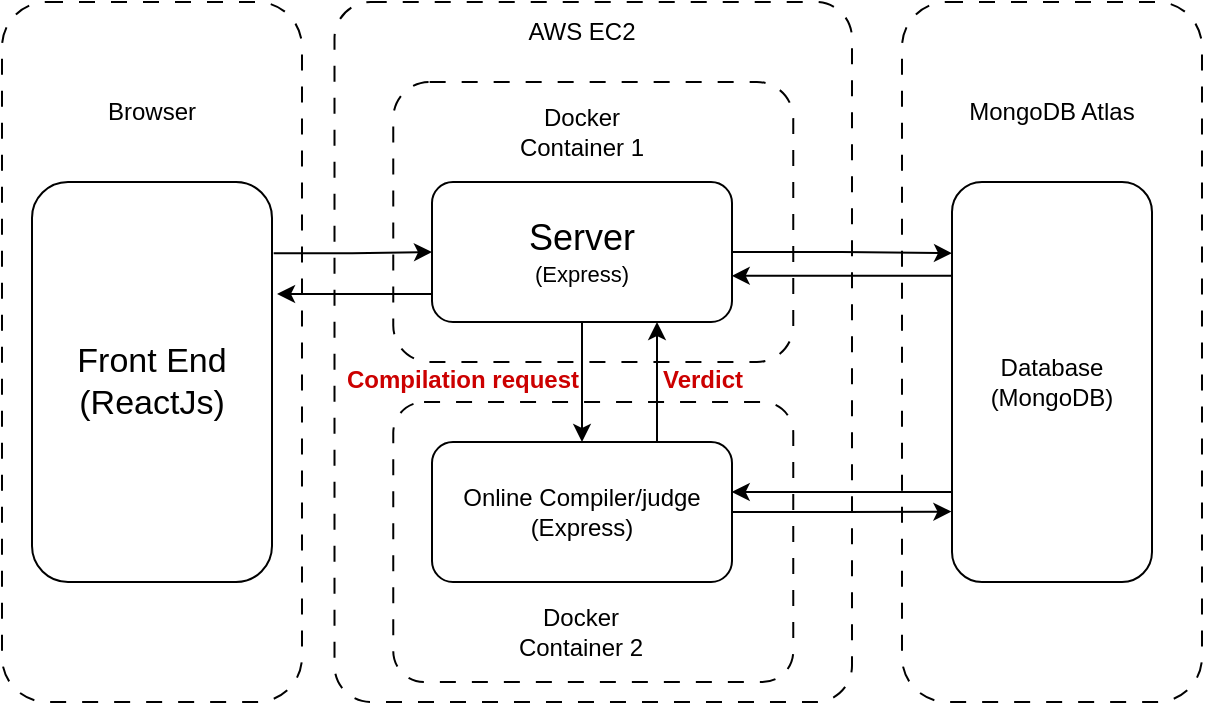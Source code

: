 <mxfile version="24.5.4" type="github">
  <diagram name="Page-1" id="Cg4xTgRI6mqnFLZNEy1M">
    <mxGraphModel dx="993" dy="665" grid="1" gridSize="10" guides="1" tooltips="1" connect="1" arrows="1" fold="1" page="1" pageScale="1" pageWidth="850" pageHeight="1100" math="0" shadow="0">
      <root>
        <mxCell id="0" />
        <mxCell id="1" parent="0" />
        <mxCell id="FJv6VXYNNxlVjKpqbIwA-7" value="" style="rounded=1;whiteSpace=wrap;html=1;dashed=1;dashPattern=8 8;" parent="1" vertex="1">
          <mxGeometry x="150" y="30" width="150" height="350" as="geometry" />
        </mxCell>
        <mxCell id="FJv6VXYNNxlVjKpqbIwA-5" value="" style="rounded=1;whiteSpace=wrap;html=1;dashed=1;dashPattern=8 8;" parent="1" vertex="1">
          <mxGeometry x="600" y="30" width="150" height="350" as="geometry" />
        </mxCell>
        <mxCell id="-Pz2cjw5rAa8pvouhSm4-2" value="" style="rounded=1;whiteSpace=wrap;html=1;arcSize=7;dashed=1;dashPattern=8 8;" parent="1" vertex="1">
          <mxGeometry x="316.25" y="30" width="258.75" height="350" as="geometry" />
        </mxCell>
        <mxCell id="FJv6VXYNNxlVjKpqbIwA-2" value="" style="rounded=1;whiteSpace=wrap;html=1;dashed=1;arcSize=13;dashPattern=8 8;" parent="1" vertex="1">
          <mxGeometry x="345.63" y="70" width="200" height="140" as="geometry" />
        </mxCell>
        <mxCell id="-Pz2cjw5rAa8pvouhSm4-6" value="" style="rounded=1;whiteSpace=wrap;html=1;dashed=1;arcSize=11;dashPattern=8 8;" parent="1" vertex="1">
          <mxGeometry x="345.63" y="230" width="200" height="140" as="geometry" />
        </mxCell>
        <mxCell id="Zs78QdVPnSJhO5qqhby9-5" style="edgeStyle=orthogonalEdgeStyle;rounded=0;orthogonalLoop=1;jettySize=auto;html=1;entryX=0;entryY=0.5;entryDx=0;entryDy=0;exitX=1.007;exitY=0.178;exitDx=0;exitDy=0;exitPerimeter=0;" parent="1" source="Zs78QdVPnSJhO5qqhby9-1" target="Zs78QdVPnSJhO5qqhby9-3" edge="1">
          <mxGeometry relative="1" as="geometry" />
        </mxCell>
        <mxCell id="Zs78QdVPnSJhO5qqhby9-1" value="&lt;font style=&quot;font-size: 17px;&quot;&gt;Front End&lt;/font&gt;&lt;div&gt;&lt;span style=&quot;font-size: 17px;&quot;&gt;(ReactJs)&lt;/span&gt;&lt;/div&gt;" style="rounded=1;whiteSpace=wrap;html=1;" parent="1" vertex="1">
          <mxGeometry x="165" y="120" width="120" height="200" as="geometry" />
        </mxCell>
        <mxCell id="Zs78QdVPnSJhO5qqhby9-18" style="edgeStyle=orthogonalEdgeStyle;rounded=0;orthogonalLoop=1;jettySize=auto;html=1;exitX=0.75;exitY=0;exitDx=0;exitDy=0;entryX=0.75;entryY=1;entryDx=0;entryDy=0;" parent="1" source="Zs78QdVPnSJhO5qqhby9-2" target="Zs78QdVPnSJhO5qqhby9-3" edge="1">
          <mxGeometry relative="1" as="geometry" />
        </mxCell>
        <mxCell id="Zs78QdVPnSJhO5qqhby9-2" value="Online Compiler/judge&lt;div&gt;(Express)&lt;/div&gt;" style="rounded=1;whiteSpace=wrap;html=1;" parent="1" vertex="1">
          <mxGeometry x="365" y="250" width="150" height="70" as="geometry" />
        </mxCell>
        <mxCell id="Zs78QdVPnSJhO5qqhby9-17" style="edgeStyle=orthogonalEdgeStyle;rounded=0;orthogonalLoop=1;jettySize=auto;html=1;exitX=0.5;exitY=1;exitDx=0;exitDy=0;entryX=0.5;entryY=0;entryDx=0;entryDy=0;" parent="1" source="Zs78QdVPnSJhO5qqhby9-3" target="Zs78QdVPnSJhO5qqhby9-2" edge="1">
          <mxGeometry relative="1" as="geometry" />
        </mxCell>
        <mxCell id="Zs78QdVPnSJhO5qqhby9-3" value="&lt;font style=&quot;font-size: 18px;&quot;&gt;Server&lt;/font&gt;&lt;div style=&quot;font-size: 11px;&quot;&gt;&lt;font style=&quot;font-size: 11px;&quot;&gt;(&lt;/font&gt;&lt;font style=&quot;font-size: 11px;&quot;&gt;Express&lt;/font&gt;&lt;span style=&quot;background-color: initial;&quot;&gt;)&lt;/span&gt;&lt;/div&gt;" style="rounded=1;whiteSpace=wrap;html=1;" parent="1" vertex="1">
          <mxGeometry x="365" y="120" width="150" height="70" as="geometry" />
        </mxCell>
        <mxCell id="Zs78QdVPnSJhO5qqhby9-4" value="Database&lt;div&gt;(MongoDB)&lt;/div&gt;" style="rounded=1;whiteSpace=wrap;html=1;" parent="1" vertex="1">
          <mxGeometry x="625" y="120" width="100" height="200" as="geometry" />
        </mxCell>
        <mxCell id="Zs78QdVPnSJhO5qqhby9-11" style="edgeStyle=orthogonalEdgeStyle;rounded=0;orthogonalLoop=1;jettySize=auto;html=1;exitX=0;exitY=0.25;exitDx=0;exitDy=0;entryX=0.999;entryY=0.67;entryDx=0;entryDy=0;entryPerimeter=0;" parent="1" source="Zs78QdVPnSJhO5qqhby9-4" target="Zs78QdVPnSJhO5qqhby9-3" edge="1">
          <mxGeometry relative="1" as="geometry">
            <Array as="points">
              <mxPoint x="625" y="167" />
            </Array>
          </mxGeometry>
        </mxCell>
        <mxCell id="Zs78QdVPnSJhO5qqhby9-16" style="edgeStyle=orthogonalEdgeStyle;rounded=0;orthogonalLoop=1;jettySize=auto;html=1;exitX=0;exitY=0.75;exitDx=0;exitDy=0;entryX=1.021;entryY=0.28;entryDx=0;entryDy=0;entryPerimeter=0;" parent="1" source="Zs78QdVPnSJhO5qqhby9-3" target="Zs78QdVPnSJhO5qqhby9-1" edge="1">
          <mxGeometry relative="1" as="geometry">
            <Array as="points">
              <mxPoint x="365" y="176" />
            </Array>
          </mxGeometry>
        </mxCell>
        <mxCell id="Zs78QdVPnSJhO5qqhby9-19" value="&lt;font color=&quot;#cc0000&quot; style=&quot;font-size: 12px;&quot;&gt;Compilation request&lt;/font&gt;" style="text;strokeColor=none;fillColor=none;html=1;fontSize=24;fontStyle=1;verticalAlign=middle;align=center;rotation=0;" parent="1" vertex="1">
          <mxGeometry x="305" y="200" width="150" height="30" as="geometry" />
        </mxCell>
        <mxCell id="Zs78QdVPnSJhO5qqhby9-20" value="&lt;font color=&quot;#cc0000&quot;&gt;&lt;span style=&quot;font-size: 12px;&quot;&gt;Verdict&lt;/span&gt;&lt;/font&gt;" style="text;strokeColor=none;fillColor=none;html=1;fontSize=24;fontStyle=1;verticalAlign=middle;align=center;rotation=0;" parent="1" vertex="1">
          <mxGeometry x="425" y="200" width="150" height="30" as="geometry" />
        </mxCell>
        <mxCell id="-Pz2cjw5rAa8pvouhSm4-3" value="AWS EC2" style="text;html=1;align=center;verticalAlign=middle;whiteSpace=wrap;rounded=0;" parent="1" vertex="1">
          <mxGeometry x="410" y="30" width="60" height="30" as="geometry" />
        </mxCell>
        <mxCell id="-Pz2cjw5rAa8pvouhSm4-4" style="edgeStyle=orthogonalEdgeStyle;rounded=0;orthogonalLoop=1;jettySize=auto;html=1;exitX=0;exitY=0.75;exitDx=0;exitDy=0;entryX=0.999;entryY=0.357;entryDx=0;entryDy=0;entryPerimeter=0;" parent="1" source="Zs78QdVPnSJhO5qqhby9-4" target="Zs78QdVPnSJhO5qqhby9-2" edge="1">
          <mxGeometry relative="1" as="geometry">
            <Array as="points">
              <mxPoint x="625" y="275" />
            </Array>
          </mxGeometry>
        </mxCell>
        <mxCell id="-Pz2cjw5rAa8pvouhSm4-5" style="edgeStyle=orthogonalEdgeStyle;rounded=0;orthogonalLoop=1;jettySize=auto;html=1;exitX=1;exitY=0.5;exitDx=0;exitDy=0;entryX=-0.003;entryY=0.824;entryDx=0;entryDy=0;entryPerimeter=0;" parent="1" source="Zs78QdVPnSJhO5qqhby9-2" target="Zs78QdVPnSJhO5qqhby9-4" edge="1">
          <mxGeometry relative="1" as="geometry" />
        </mxCell>
        <mxCell id="FJv6VXYNNxlVjKpqbIwA-1" value="Docker Container 2" style="text;html=1;align=center;verticalAlign=middle;whiteSpace=wrap;rounded=0;" parent="1" vertex="1">
          <mxGeometry x="400.31" y="330" width="79.37" height="30" as="geometry" />
        </mxCell>
        <mxCell id="FJv6VXYNNxlVjKpqbIwA-4" value="Docker Container 1" style="text;html=1;align=center;verticalAlign=middle;whiteSpace=wrap;rounded=0;" parent="1" vertex="1">
          <mxGeometry x="394.99" y="80" width="90" height="30" as="geometry" />
        </mxCell>
        <mxCell id="FJv6VXYNNxlVjKpqbIwA-6" value="MongoDB Atlas" style="text;html=1;align=center;verticalAlign=middle;whiteSpace=wrap;rounded=0;" parent="1" vertex="1">
          <mxGeometry x="630" y="70" width="90" height="30" as="geometry" />
        </mxCell>
        <mxCell id="FJv6VXYNNxlVjKpqbIwA-8" value="Browser" style="text;html=1;align=center;verticalAlign=middle;whiteSpace=wrap;rounded=0;" parent="1" vertex="1">
          <mxGeometry x="180" y="70" width="90" height="30" as="geometry" />
        </mxCell>
        <mxCell id="_MFsMvTrALqZrUIzhoCF-1" style="edgeStyle=orthogonalEdgeStyle;rounded=0;orthogonalLoop=1;jettySize=auto;html=1;exitX=1;exitY=0.5;exitDx=0;exitDy=0;entryX=0;entryY=0.178;entryDx=0;entryDy=0;entryPerimeter=0;" edge="1" parent="1" source="Zs78QdVPnSJhO5qqhby9-3" target="Zs78QdVPnSJhO5qqhby9-4">
          <mxGeometry relative="1" as="geometry" />
        </mxCell>
      </root>
    </mxGraphModel>
  </diagram>
</mxfile>
